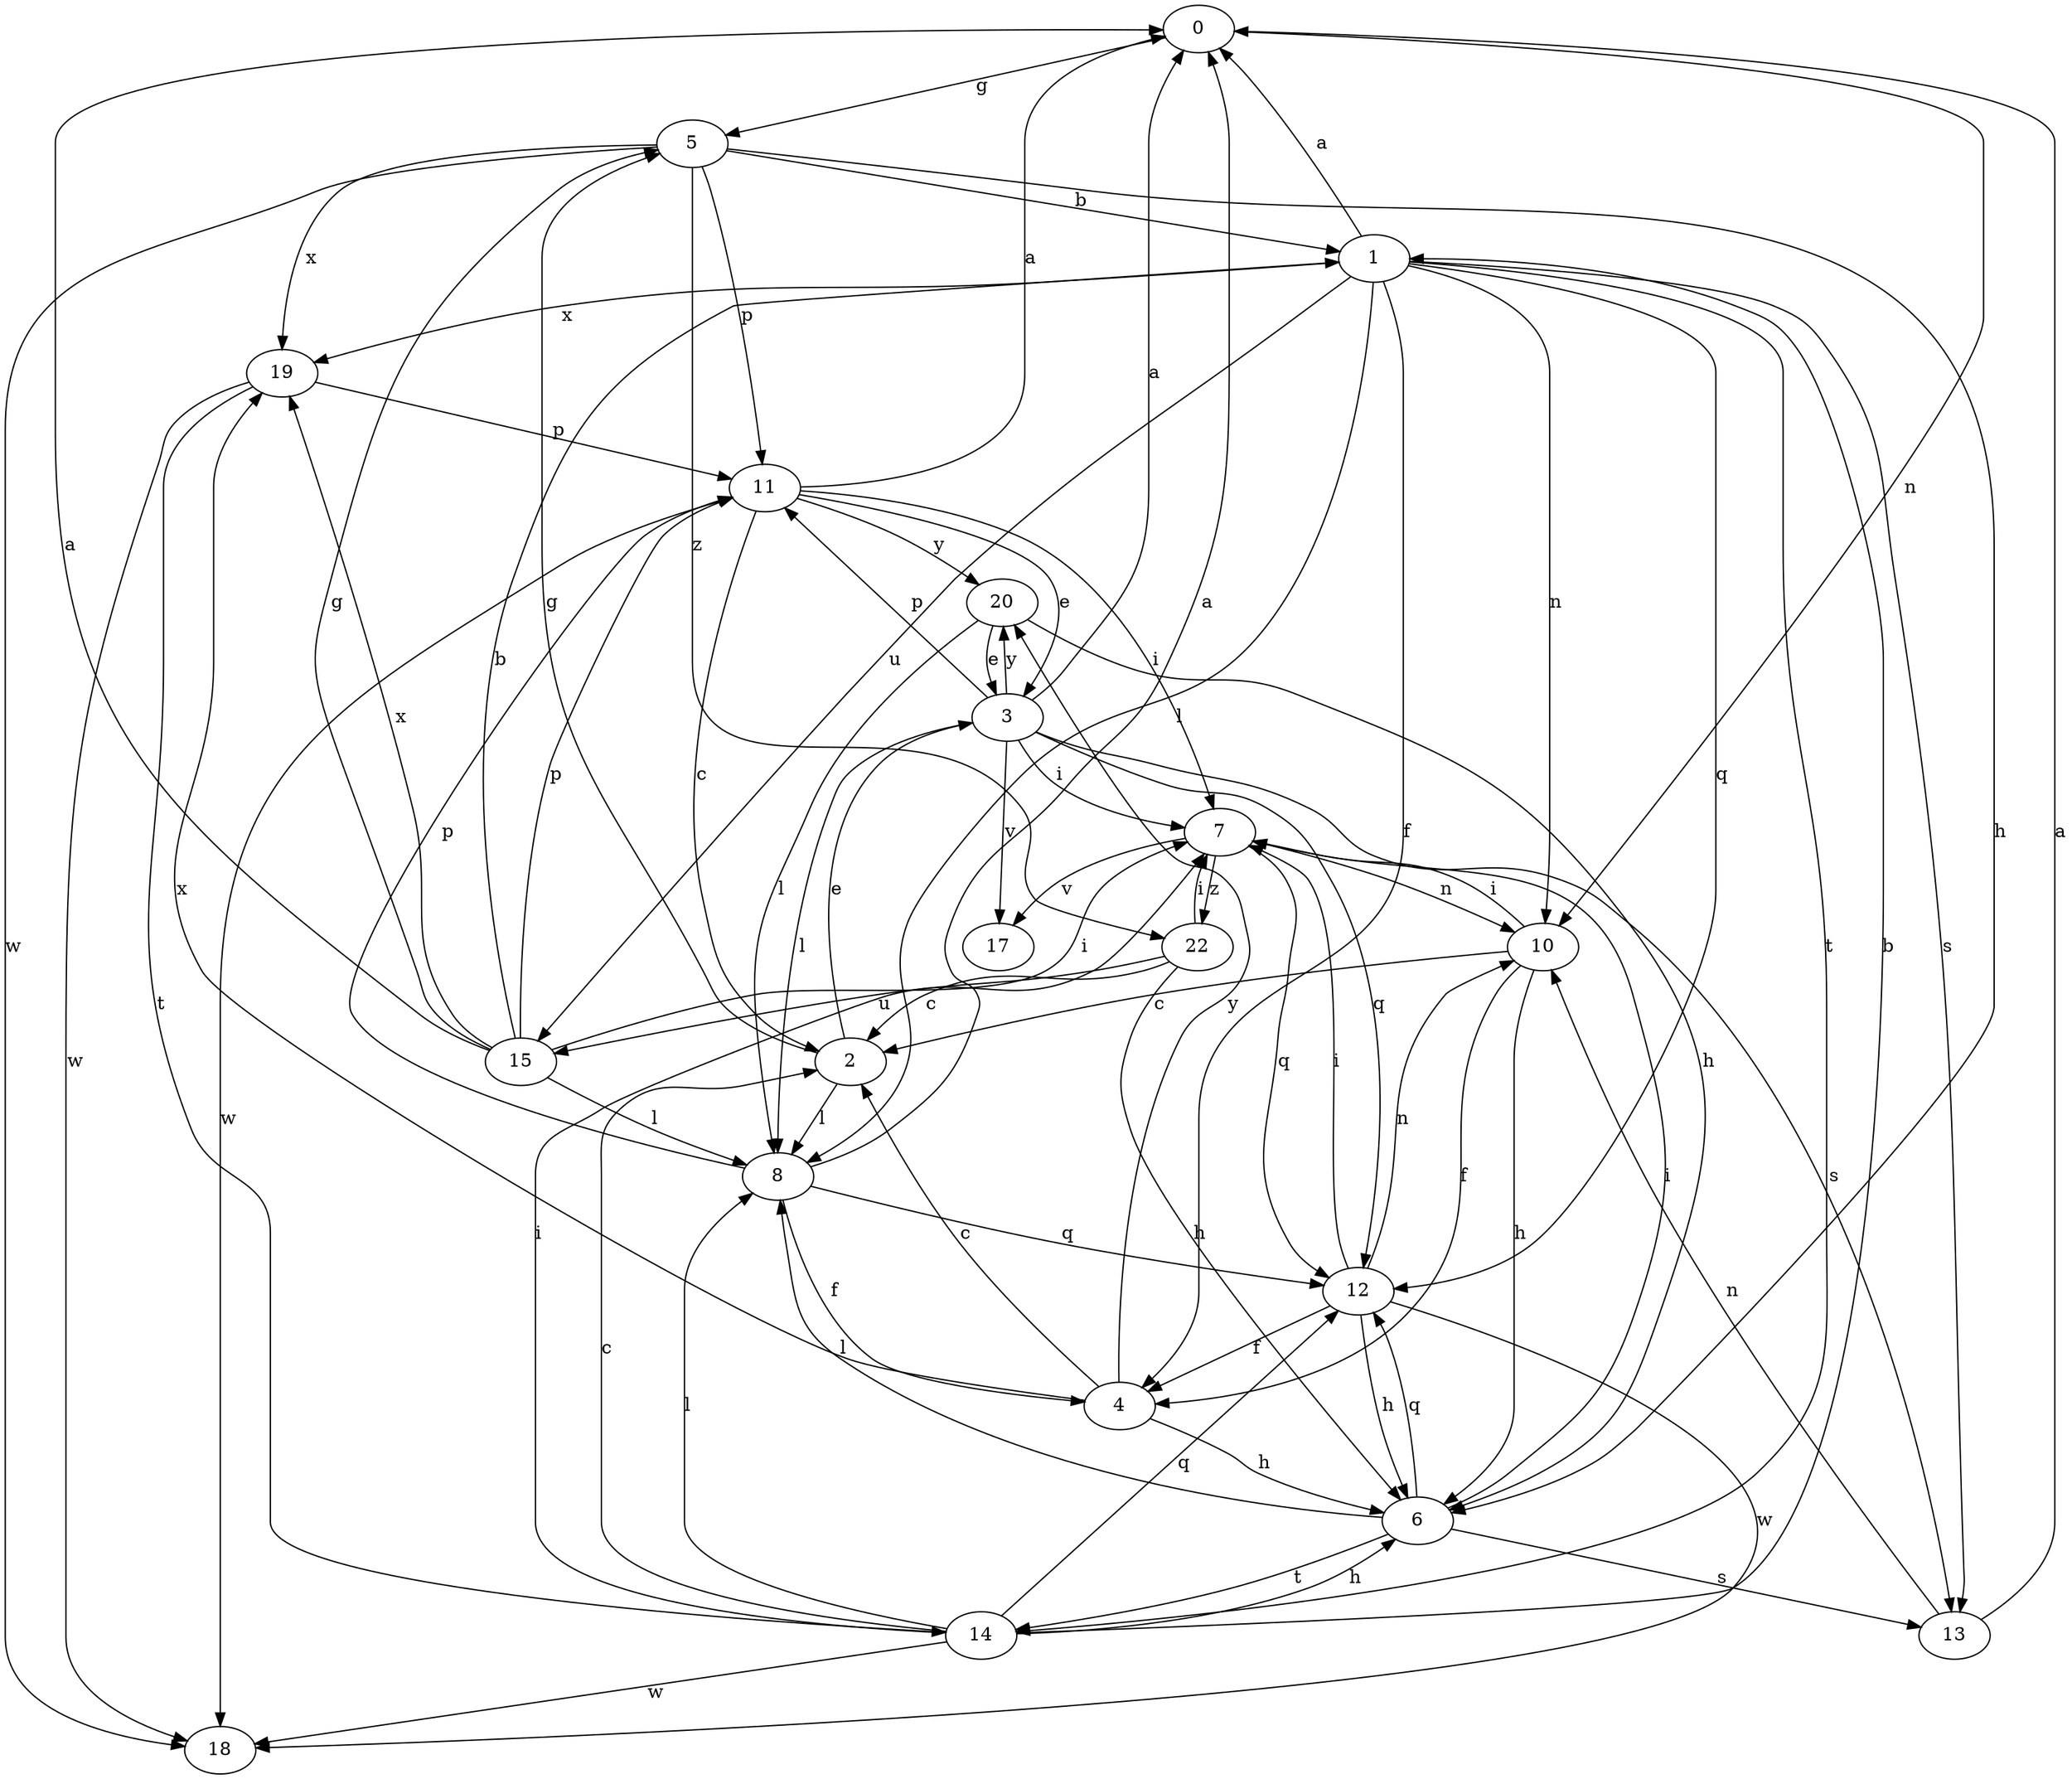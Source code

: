 strict digraph  {
0;
1;
2;
3;
4;
5;
6;
7;
8;
10;
11;
12;
13;
14;
15;
17;
18;
19;
20;
22;
0 -> 5  [label=g];
0 -> 10  [label=n];
1 -> 0  [label=a];
1 -> 4  [label=f];
1 -> 8  [label=l];
1 -> 10  [label=n];
1 -> 12  [label=q];
1 -> 13  [label=s];
1 -> 14  [label=t];
1 -> 15  [label=u];
1 -> 19  [label=x];
2 -> 3  [label=e];
2 -> 5  [label=g];
2 -> 8  [label=l];
3 -> 0  [label=a];
3 -> 7  [label=i];
3 -> 8  [label=l];
3 -> 11  [label=p];
3 -> 12  [label=q];
3 -> 13  [label=s];
3 -> 17  [label=v];
3 -> 20  [label=y];
4 -> 2  [label=c];
4 -> 6  [label=h];
4 -> 19  [label=x];
4 -> 20  [label=y];
5 -> 1  [label=b];
5 -> 6  [label=h];
5 -> 11  [label=p];
5 -> 18  [label=w];
5 -> 19  [label=x];
5 -> 22  [label=z];
6 -> 7  [label=i];
6 -> 8  [label=l];
6 -> 12  [label=q];
6 -> 13  [label=s];
6 -> 14  [label=t];
7 -> 10  [label=n];
7 -> 12  [label=q];
7 -> 17  [label=v];
7 -> 22  [label=z];
8 -> 0  [label=a];
8 -> 4  [label=f];
8 -> 11  [label=p];
8 -> 12  [label=q];
10 -> 2  [label=c];
10 -> 4  [label=f];
10 -> 6  [label=h];
10 -> 7  [label=i];
11 -> 0  [label=a];
11 -> 2  [label=c];
11 -> 3  [label=e];
11 -> 7  [label=i];
11 -> 18  [label=w];
11 -> 20  [label=y];
12 -> 4  [label=f];
12 -> 6  [label=h];
12 -> 7  [label=i];
12 -> 10  [label=n];
12 -> 18  [label=w];
13 -> 0  [label=a];
13 -> 10  [label=n];
14 -> 1  [label=b];
14 -> 2  [label=c];
14 -> 6  [label=h];
14 -> 7  [label=i];
14 -> 8  [label=l];
14 -> 12  [label=q];
14 -> 18  [label=w];
15 -> 0  [label=a];
15 -> 1  [label=b];
15 -> 5  [label=g];
15 -> 7  [label=i];
15 -> 8  [label=l];
15 -> 11  [label=p];
15 -> 19  [label=x];
19 -> 11  [label=p];
19 -> 14  [label=t];
19 -> 18  [label=w];
20 -> 3  [label=e];
20 -> 6  [label=h];
20 -> 8  [label=l];
22 -> 2  [label=c];
22 -> 6  [label=h];
22 -> 7  [label=i];
22 -> 15  [label=u];
}
